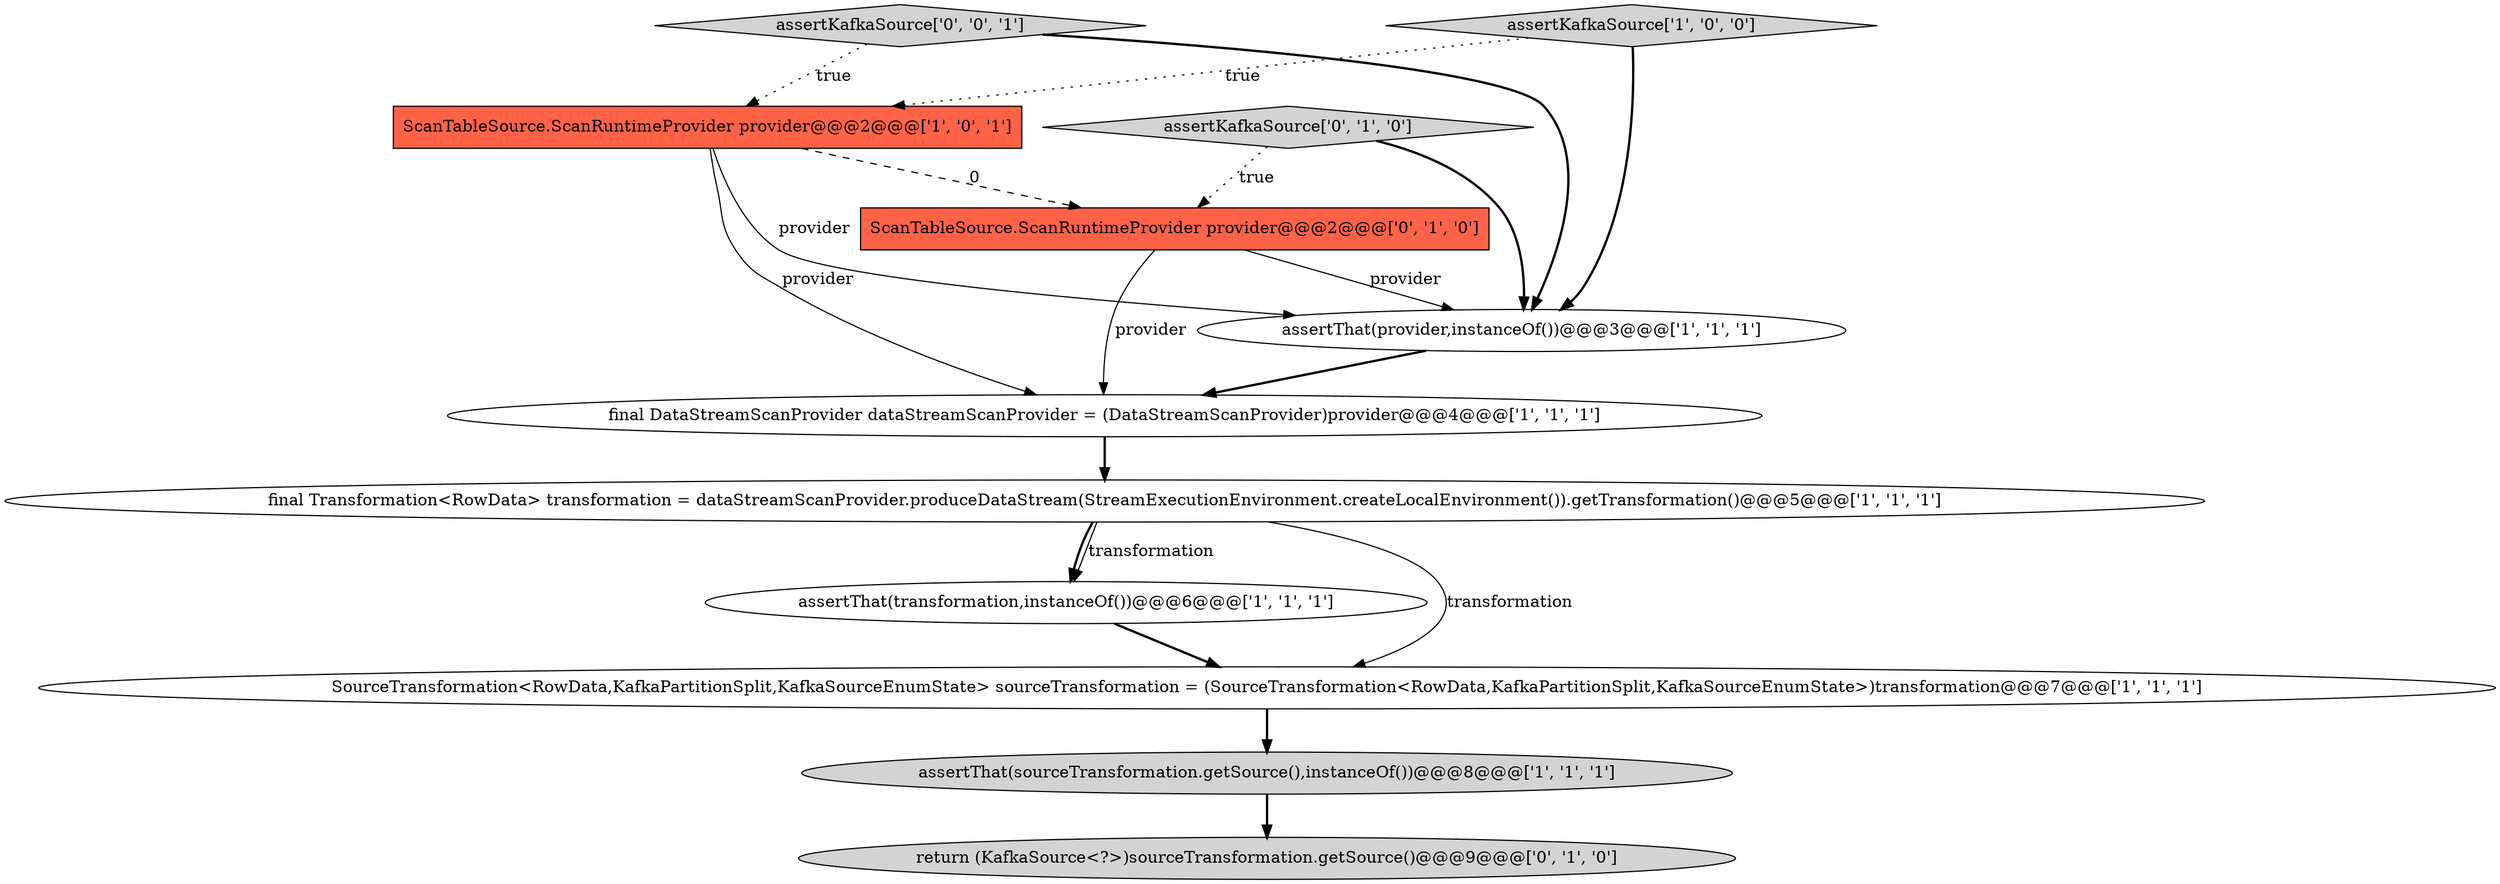 digraph {
8 [style = filled, label = "return (KafkaSource<?>)sourceTransformation.getSource()@@@9@@@['0', '1', '0']", fillcolor = lightgray, shape = ellipse image = "AAA1AAABBB2BBB"];
0 [style = filled, label = "assertThat(provider,instanceOf())@@@3@@@['1', '1', '1']", fillcolor = white, shape = ellipse image = "AAA0AAABBB1BBB"];
5 [style = filled, label = "final DataStreamScanProvider dataStreamScanProvider = (DataStreamScanProvider)provider@@@4@@@['1', '1', '1']", fillcolor = white, shape = ellipse image = "AAA0AAABBB1BBB"];
10 [style = filled, label = "ScanTableSource.ScanRuntimeProvider provider@@@2@@@['0', '1', '0']", fillcolor = tomato, shape = box image = "AAA1AAABBB2BBB"];
3 [style = filled, label = "final Transformation<RowData> transformation = dataStreamScanProvider.produceDataStream(StreamExecutionEnvironment.createLocalEnvironment()).getTransformation()@@@5@@@['1', '1', '1']", fillcolor = white, shape = ellipse image = "AAA0AAABBB1BBB"];
9 [style = filled, label = "assertKafkaSource['0', '1', '0']", fillcolor = lightgray, shape = diamond image = "AAA0AAABBB2BBB"];
4 [style = filled, label = "assertKafkaSource['1', '0', '0']", fillcolor = lightgray, shape = diamond image = "AAA0AAABBB1BBB"];
2 [style = filled, label = "ScanTableSource.ScanRuntimeProvider provider@@@2@@@['1', '0', '1']", fillcolor = tomato, shape = box image = "AAA0AAABBB1BBB"];
1 [style = filled, label = "assertThat(transformation,instanceOf())@@@6@@@['1', '1', '1']", fillcolor = white, shape = ellipse image = "AAA0AAABBB1BBB"];
6 [style = filled, label = "SourceTransformation<RowData,KafkaPartitionSplit,KafkaSourceEnumState> sourceTransformation = (SourceTransformation<RowData,KafkaPartitionSplit,KafkaSourceEnumState>)transformation@@@7@@@['1', '1', '1']", fillcolor = white, shape = ellipse image = "AAA0AAABBB1BBB"];
11 [style = filled, label = "assertKafkaSource['0', '0', '1']", fillcolor = lightgray, shape = diamond image = "AAA0AAABBB3BBB"];
7 [style = filled, label = "assertThat(sourceTransformation.getSource(),instanceOf())@@@8@@@['1', '1', '1']", fillcolor = lightgray, shape = ellipse image = "AAA0AAABBB1BBB"];
9->10 [style = dotted, label="true"];
5->3 [style = bold, label=""];
3->6 [style = solid, label="transformation"];
2->10 [style = dashed, label="0"];
11->2 [style = dotted, label="true"];
0->5 [style = bold, label=""];
6->7 [style = bold, label=""];
7->8 [style = bold, label=""];
9->0 [style = bold, label=""];
10->0 [style = solid, label="provider"];
2->5 [style = solid, label="provider"];
10->5 [style = solid, label="provider"];
3->1 [style = solid, label="transformation"];
2->0 [style = solid, label="provider"];
1->6 [style = bold, label=""];
4->0 [style = bold, label=""];
3->1 [style = bold, label=""];
4->2 [style = dotted, label="true"];
11->0 [style = bold, label=""];
}
